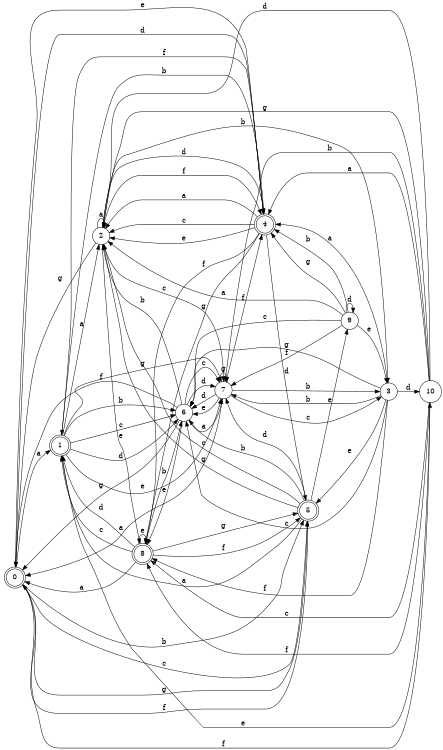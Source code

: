 digraph n9_6 {
__start0 [label="" shape="none"];

rankdir=LR;
size="8,5";

s0 [style="rounded,filled", color="black", fillcolor="white" shape="doublecircle", label="0"];
s1 [style="rounded,filled", color="black", fillcolor="white" shape="doublecircle", label="1"];
s2 [style="filled", color="black", fillcolor="white" shape="circle", label="2"];
s3 [style="filled", color="black", fillcolor="white" shape="circle", label="3"];
s4 [style="rounded,filled", color="black", fillcolor="white" shape="doublecircle", label="4"];
s5 [style="rounded,filled", color="black", fillcolor="white" shape="doublecircle", label="5"];
s6 [style="filled", color="black", fillcolor="white" shape="circle", label="6"];
s7 [style="filled", color="black", fillcolor="white" shape="circle", label="7"];
s8 [style="rounded,filled", color="black", fillcolor="white" shape="doublecircle", label="8"];
s9 [style="filled", color="black", fillcolor="white" shape="circle", label="9"];
s10 [style="filled", color="black", fillcolor="white" shape="circle", label="10"];
s0 -> s1 [label="a"];
s0 -> s5 [label="b"];
s0 -> s5 [label="c"];
s0 -> s4 [label="d"];
s0 -> s4 [label="e"];
s0 -> s10 [label="f"];
s0 -> s5 [label="g"];
s1 -> s2 [label="a"];
s1 -> s6 [label="b"];
s1 -> s6 [label="c"];
s1 -> s6 [label="d"];
s1 -> s7 [label="e"];
s1 -> s4 [label="f"];
s1 -> s7 [label="g"];
s2 -> s2 [label="a"];
s2 -> s3 [label="b"];
s2 -> s7 [label="c"];
s2 -> s4 [label="d"];
s2 -> s8 [label="e"];
s2 -> s4 [label="f"];
s2 -> s0 [label="g"];
s3 -> s4 [label="a"];
s3 -> s7 [label="b"];
s3 -> s6 [label="c"];
s3 -> s10 [label="d"];
s3 -> s5 [label="e"];
s3 -> s8 [label="f"];
s3 -> s6 [label="g"];
s4 -> s2 [label="a"];
s4 -> s1 [label="b"];
s4 -> s2 [label="c"];
s4 -> s5 [label="d"];
s4 -> s2 [label="e"];
s4 -> s8 [label="f"];
s4 -> s8 [label="g"];
s5 -> s1 [label="a"];
s5 -> s6 [label="b"];
s5 -> s2 [label="c"];
s5 -> s7 [label="d"];
s5 -> s9 [label="e"];
s5 -> s0 [label="f"];
s5 -> s2 [label="g"];
s6 -> s7 [label="a"];
s6 -> s2 [label="b"];
s6 -> s7 [label="c"];
s6 -> s7 [label="d"];
s6 -> s8 [label="e"];
s6 -> s0 [label="f"];
s6 -> s0 [label="g"];
s7 -> s0 [label="a"];
s7 -> s3 [label="b"];
s7 -> s3 [label="c"];
s7 -> s6 [label="d"];
s7 -> s6 [label="e"];
s7 -> s4 [label="f"];
s7 -> s7 [label="g"];
s8 -> s0 [label="a"];
s8 -> s6 [label="b"];
s8 -> s1 [label="c"];
s8 -> s1 [label="d"];
s8 -> s8 [label="e"];
s8 -> s5 [label="f"];
s8 -> s5 [label="g"];
s9 -> s2 [label="a"];
s9 -> s4 [label="b"];
s9 -> s6 [label="c"];
s9 -> s9 [label="d"];
s9 -> s3 [label="e"];
s9 -> s7 [label="f"];
s9 -> s4 [label="g"];
s10 -> s4 [label="a"];
s10 -> s7 [label="b"];
s10 -> s8 [label="c"];
s10 -> s2 [label="d"];
s10 -> s1 [label="e"];
s10 -> s8 [label="f"];
s10 -> s2 [label="g"];

}